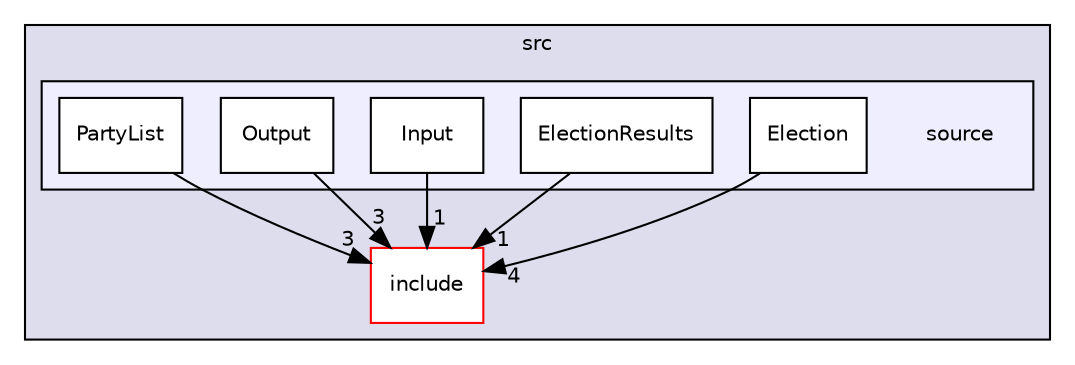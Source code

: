 digraph "/home/kakureki/GitHub/repo-Team3/Project1/src/source" {
  compound=true
  node [ fontsize="10", fontname="Helvetica"];
  edge [ labelfontsize="10", labelfontname="Helvetica"];
  subgraph clusterdir_68267d1309a1af8e8297ef4c3efbcdba {
    graph [ bgcolor="#ddddee", pencolor="black", label="src" fontname="Helvetica", fontsize="10", URL="dir_68267d1309a1af8e8297ef4c3efbcdba.html"]
  dir_b0856f6b0d80ccb263b2f415c91f9e17 [shape=box label="include" fillcolor="white" style="filled" color="red" URL="dir_b0856f6b0d80ccb263b2f415c91f9e17.html"];
  subgraph clusterdir_94e7a0fbe7f8eaf7f05ee7b02c647e9f {
    graph [ bgcolor="#eeeeff", pencolor="black", label="" URL="dir_94e7a0fbe7f8eaf7f05ee7b02c647e9f.html"];
    dir_94e7a0fbe7f8eaf7f05ee7b02c647e9f [shape=plaintext label="source"];
  dir_059c241250245b61ca7183309f4e1d8a [shape=box label="Election" fillcolor="white" style="filled" URL="dir_059c241250245b61ca7183309f4e1d8a.html"];
  dir_30d5691a893af450c07143b4b54e774b [shape=box label="ElectionResults" fillcolor="white" style="filled" URL="dir_30d5691a893af450c07143b4b54e774b.html"];
  dir_0bcc8a8cc141b262edbcd13fcdf2ccdd [shape=box label="Input" fillcolor="white" style="filled" URL="dir_0bcc8a8cc141b262edbcd13fcdf2ccdd.html"];
  dir_e4ecf43096a90bb4bf8d4c194ed5a4d4 [shape=box label="Output" fillcolor="white" style="filled" URL="dir_e4ecf43096a90bb4bf8d4c194ed5a4d4.html"];
  dir_4169f7e28d51bfe600b4a38b7c7c2dc7 [shape=box label="PartyList" fillcolor="white" style="filled" URL="dir_4169f7e28d51bfe600b4a38b7c7c2dc7.html"];
  }
  }
  dir_e4ecf43096a90bb4bf8d4c194ed5a4d4->dir_b0856f6b0d80ccb263b2f415c91f9e17 [headlabel="3", labeldistance=1.5 headhref="dir_000011_000001.html"];
  dir_4169f7e28d51bfe600b4a38b7c7c2dc7->dir_b0856f6b0d80ccb263b2f415c91f9e17 [headlabel="3", labeldistance=1.5 headhref="dir_000012_000001.html"];
  dir_059c241250245b61ca7183309f4e1d8a->dir_b0856f6b0d80ccb263b2f415c91f9e17 [headlabel="4", labeldistance=1.5 headhref="dir_000008_000001.html"];
  dir_30d5691a893af450c07143b4b54e774b->dir_b0856f6b0d80ccb263b2f415c91f9e17 [headlabel="1", labeldistance=1.5 headhref="dir_000009_000001.html"];
  dir_0bcc8a8cc141b262edbcd13fcdf2ccdd->dir_b0856f6b0d80ccb263b2f415c91f9e17 [headlabel="1", labeldistance=1.5 headhref="dir_000010_000001.html"];
}
